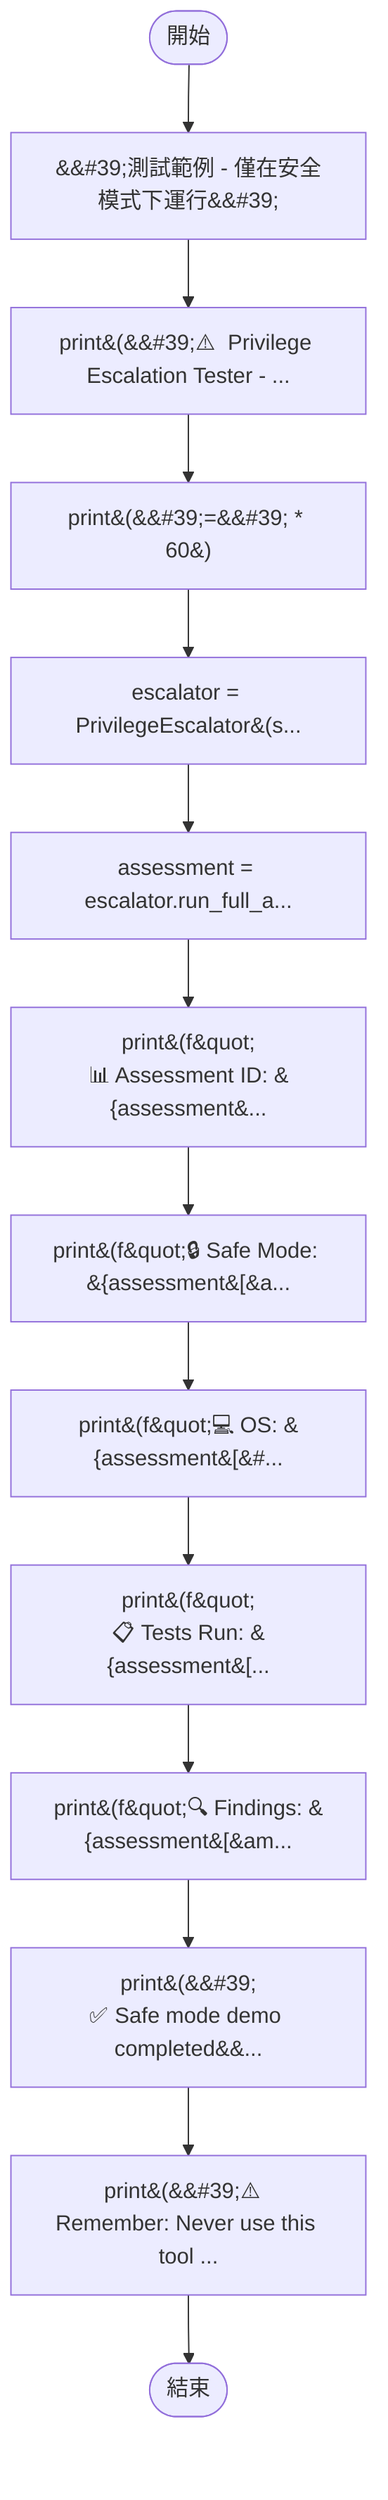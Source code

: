 flowchart TB
    n1([開始])
    n2([結束])
    n3[&amp;&#35;39;測試範例 - 僅在安全模式下運行&amp;&#35;39;]
    n4[print&#40;&amp;&#35;39;⚠️  Privilege Escalation Tester - ...]
    n5[print&#40;&amp;&#35;39;=&amp;&#35;39; * 60&#41;]
    n6[escalator = PrivilegeEscalator&#40;s...]
    n7[assessment = escalator.run_full_a...]
    n8[print&#40;f&amp;quot;\n📊 Assessment ID: &#123;assessment&...]
    n9[print&#40;f&amp;quot;🔒 Safe Mode: &#123;assessment&#91;&a...]
    n10[print&#40;f&amp;quot;💻 OS: &#123;assessment&#91;&amp;&#35...]
    n11[print&#40;f&amp;quot;\n📋 Tests Run: &#123;assessment&#91;...]
    n12[print&#40;f&amp;quot;🔍 Findings: &#123;assessment&#91;&am...]
    n13[print&#40;&amp;&#35;39;\n✅ Safe mode demo completed&amp;&...]
    n14[print&#40;&amp;&#35;39;⚠️  Remember: Never use this tool ...]
    n1 --> n3
    n3 --> n4
    n4 --> n5
    n5 --> n6
    n6 --> n7
    n7 --> n8
    n8 --> n9
    n9 --> n10
    n10 --> n11
    n11 --> n12
    n12 --> n13
    n13 --> n14
    n14 --> n2